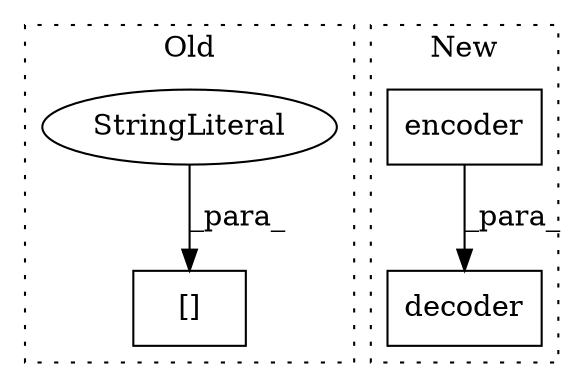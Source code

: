 digraph G {
subgraph cluster0 {
1 [label="[]" a="2" s="4624,4640" l="6,1" shape="box"];
4 [label="StringLiteral" a="45" s="4630" l="10" shape="ellipse"];
label = "Old";
style="dotted";
}
subgraph cluster1 {
2 [label="decoder" a="32" s="3652,3673" l="8,1" shape="box"];
3 [label="encoder" a="32" s="3621,3634" l="8,1" shape="box"];
label = "New";
style="dotted";
}
3 -> 2 [label="_para_"];
4 -> 1 [label="_para_"];
}